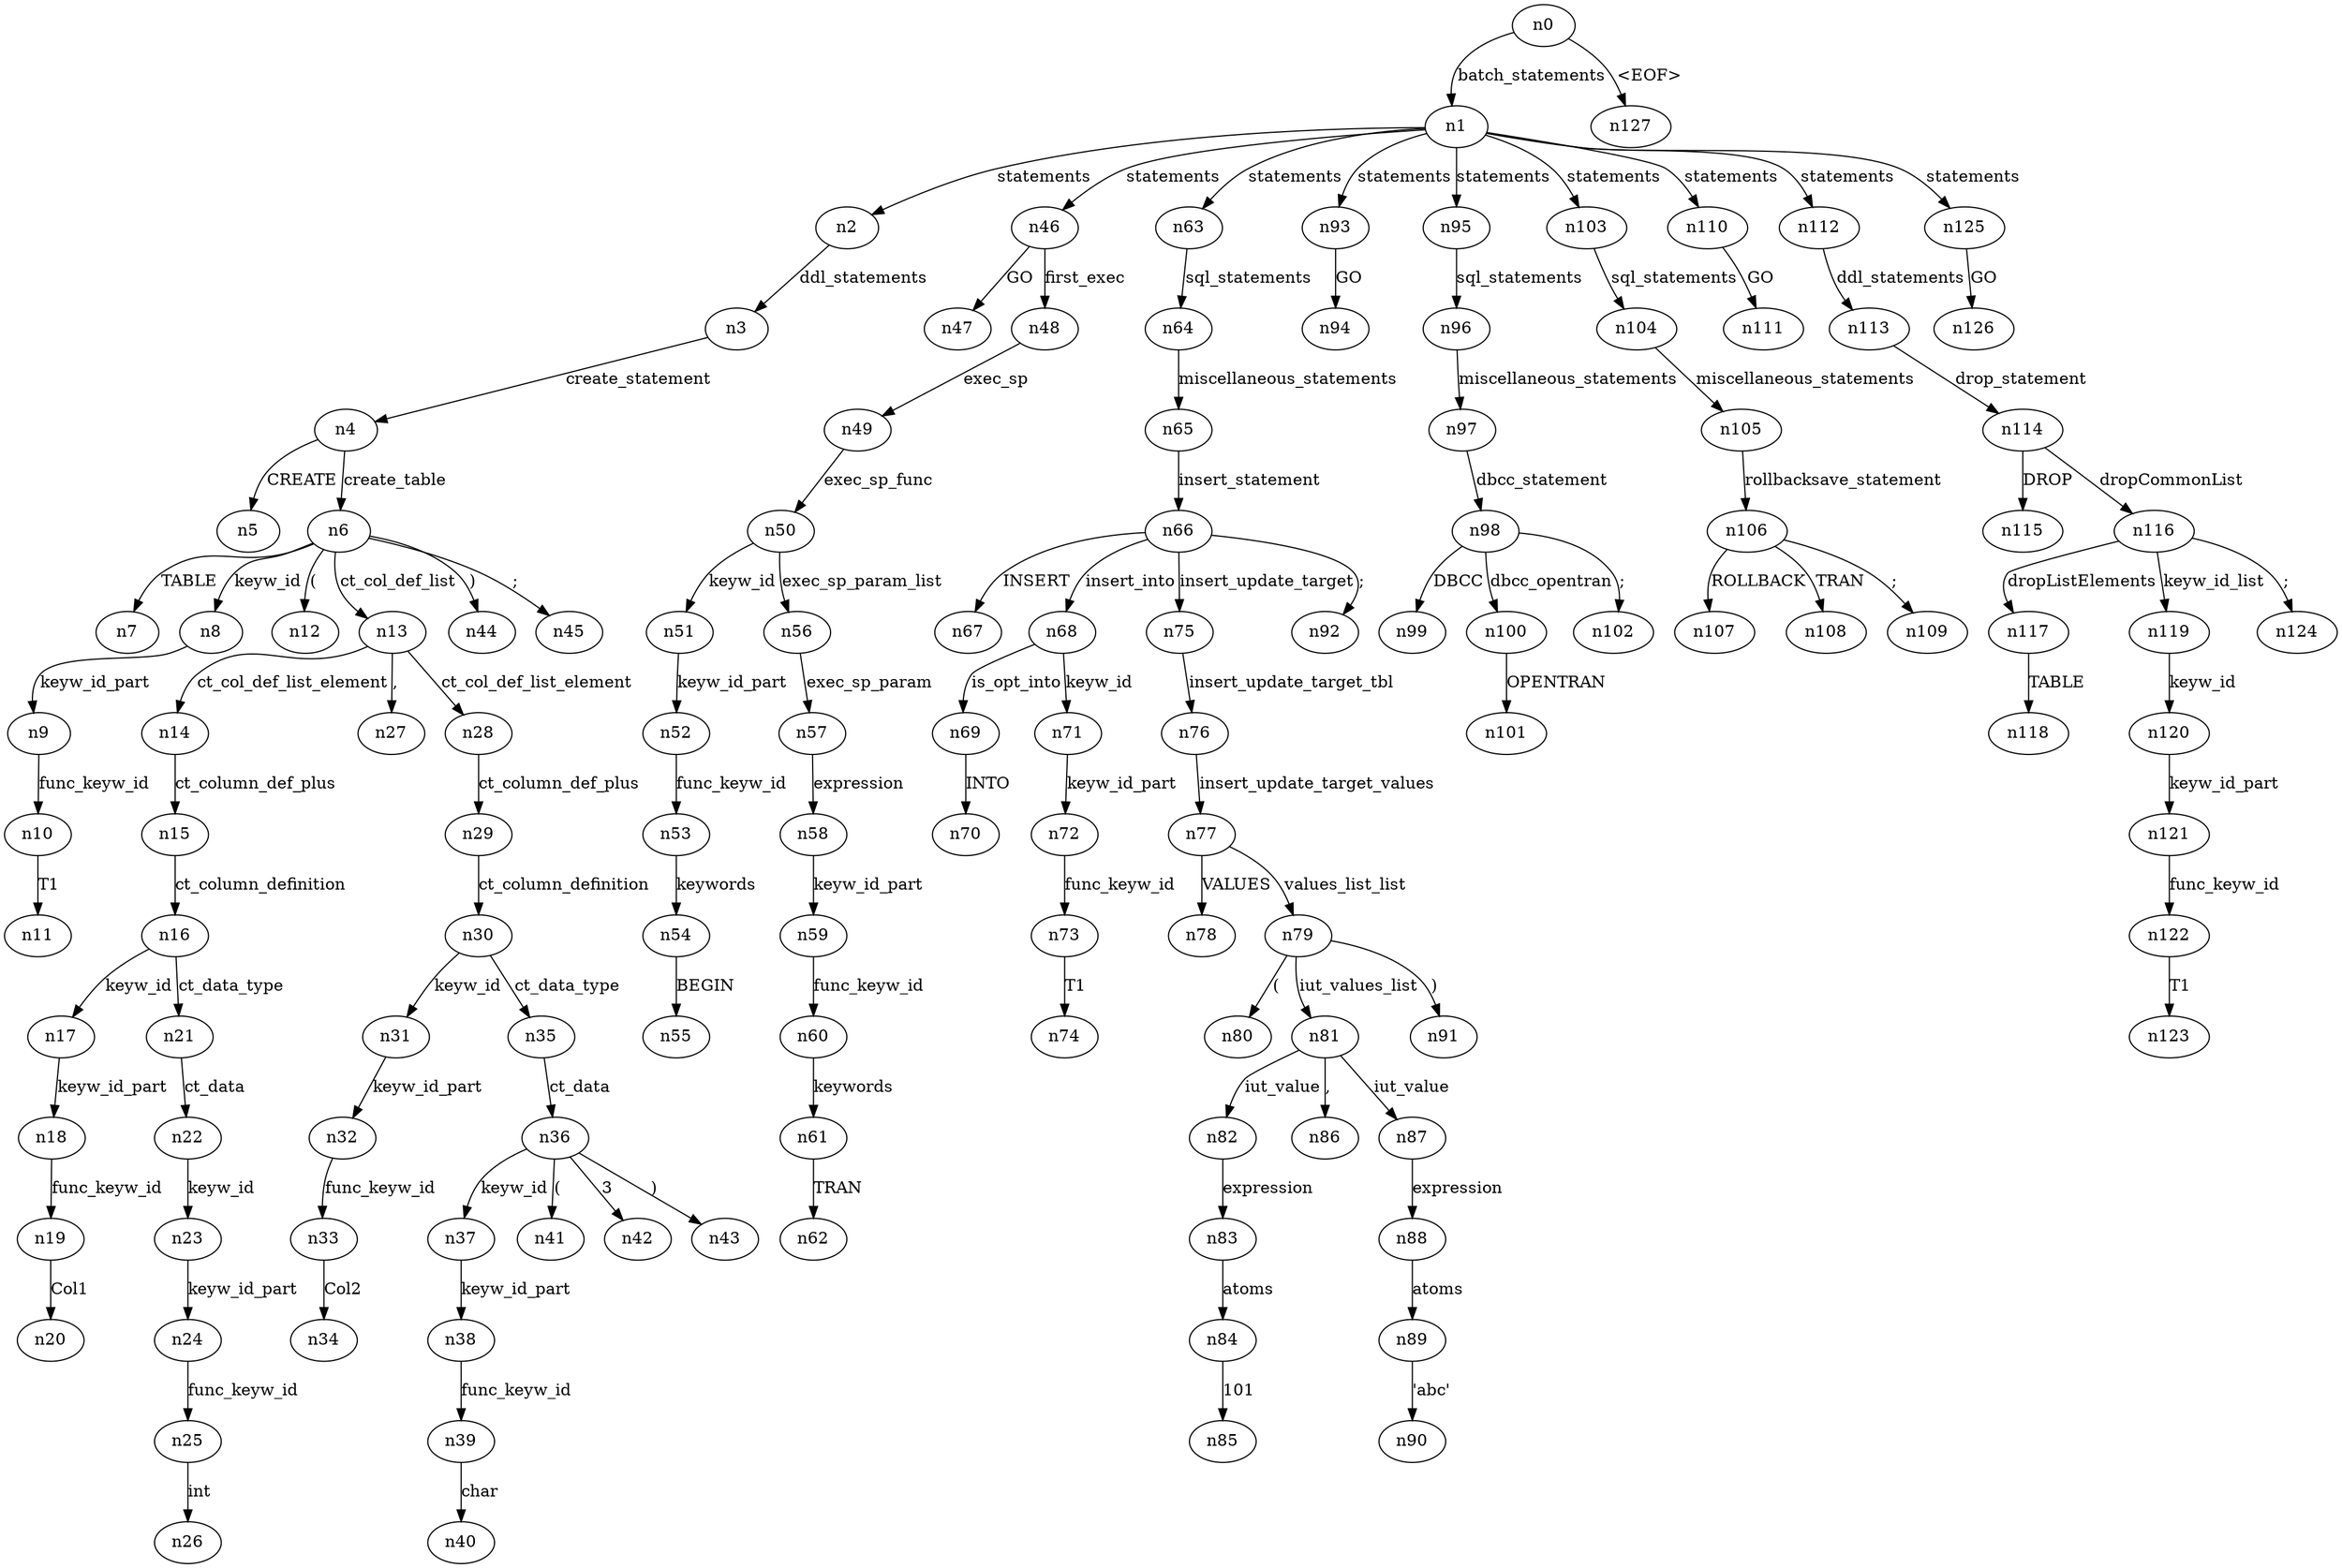 digraph ParseTree {
  n0 -> n1 [label="batch_statements"];
  n1 -> n2 [label="statements"];
  n2 -> n3 [label="ddl_statements"];
  n3 -> n4 [label="create_statement"];
  n4 -> n5 [label="CREATE"];
  n4 -> n6 [label="create_table"];
  n6 -> n7 [label="TABLE"];
  n6 -> n8 [label="keyw_id"];
  n8 -> n9 [label="keyw_id_part"];
  n9 -> n10 [label="func_keyw_id"];
  n10 -> n11 [label="T1"];
  n6 -> n12 [label="("];
  n6 -> n13 [label="ct_col_def_list"];
  n13 -> n14 [label="ct_col_def_list_element"];
  n14 -> n15 [label="ct_column_def_plus"];
  n15 -> n16 [label="ct_column_definition"];
  n16 -> n17 [label="keyw_id"];
  n17 -> n18 [label="keyw_id_part"];
  n18 -> n19 [label="func_keyw_id"];
  n19 -> n20 [label="Col1"];
  n16 -> n21 [label="ct_data_type"];
  n21 -> n22 [label="ct_data"];
  n22 -> n23 [label="keyw_id"];
  n23 -> n24 [label="keyw_id_part"];
  n24 -> n25 [label="func_keyw_id"];
  n25 -> n26 [label="int"];
  n13 -> n27 [label=","];
  n13 -> n28 [label="ct_col_def_list_element"];
  n28 -> n29 [label="ct_column_def_plus"];
  n29 -> n30 [label="ct_column_definition"];
  n30 -> n31 [label="keyw_id"];
  n31 -> n32 [label="keyw_id_part"];
  n32 -> n33 [label="func_keyw_id"];
  n33 -> n34 [label="Col2"];
  n30 -> n35 [label="ct_data_type"];
  n35 -> n36 [label="ct_data"];
  n36 -> n37 [label="keyw_id"];
  n37 -> n38 [label="keyw_id_part"];
  n38 -> n39 [label="func_keyw_id"];
  n39 -> n40 [label="char"];
  n36 -> n41 [label="("];
  n36 -> n42 [label="3"];
  n36 -> n43 [label=")"];
  n6 -> n44 [label=")"];
  n6 -> n45 [label=";"];
  n1 -> n46 [label="statements"];
  n46 -> n47 [label="GO"];
  n46 -> n48 [label="first_exec"];
  n48 -> n49 [label="exec_sp"];
  n49 -> n50 [label="exec_sp_func"];
  n50 -> n51 [label="keyw_id"];
  n51 -> n52 [label="keyw_id_part"];
  n52 -> n53 [label="func_keyw_id"];
  n53 -> n54 [label="keywords"];
  n54 -> n55 [label="BEGIN"];
  n50 -> n56 [label="exec_sp_param_list"];
  n56 -> n57 [label="exec_sp_param"];
  n57 -> n58 [label="expression"];
  n58 -> n59 [label="keyw_id_part"];
  n59 -> n60 [label="func_keyw_id"];
  n60 -> n61 [label="keywords"];
  n61 -> n62 [label="TRAN"];
  n1 -> n63 [label="statements"];
  n63 -> n64 [label="sql_statements"];
  n64 -> n65 [label="miscellaneous_statements"];
  n65 -> n66 [label="insert_statement"];
  n66 -> n67 [label="INSERT"];
  n66 -> n68 [label="insert_into"];
  n68 -> n69 [label="is_opt_into"];
  n69 -> n70 [label="INTO"];
  n68 -> n71 [label="keyw_id"];
  n71 -> n72 [label="keyw_id_part"];
  n72 -> n73 [label="func_keyw_id"];
  n73 -> n74 [label="T1"];
  n66 -> n75 [label="insert_update_target"];
  n75 -> n76 [label="insert_update_target_tbl"];
  n76 -> n77 [label="insert_update_target_values"];
  n77 -> n78 [label="VALUES"];
  n77 -> n79 [label="values_list_list"];
  n79 -> n80 [label="("];
  n79 -> n81 [label="iut_values_list"];
  n81 -> n82 [label="iut_value"];
  n82 -> n83 [label="expression"];
  n83 -> n84 [label="atoms"];
  n84 -> n85 [label="101"];
  n81 -> n86 [label=","];
  n81 -> n87 [label="iut_value"];
  n87 -> n88 [label="expression"];
  n88 -> n89 [label="atoms"];
  n89 -> n90 [label="'abc'"];
  n79 -> n91 [label=")"];
  n66 -> n92 [label=";"];
  n1 -> n93 [label="statements"];
  n93 -> n94 [label="GO"];
  n1 -> n95 [label="statements"];
  n95 -> n96 [label="sql_statements"];
  n96 -> n97 [label="miscellaneous_statements"];
  n97 -> n98 [label="dbcc_statement"];
  n98 -> n99 [label="DBCC"];
  n98 -> n100 [label="dbcc_opentran"];
  n100 -> n101 [label="OPENTRAN"];
  n98 -> n102 [label=";"];
  n1 -> n103 [label="statements"];
  n103 -> n104 [label="sql_statements"];
  n104 -> n105 [label="miscellaneous_statements"];
  n105 -> n106 [label="rollbacksave_statement"];
  n106 -> n107 [label="ROLLBACK"];
  n106 -> n108 [label="TRAN"];
  n106 -> n109 [label=";"];
  n1 -> n110 [label="statements"];
  n110 -> n111 [label="GO"];
  n1 -> n112 [label="statements"];
  n112 -> n113 [label="ddl_statements"];
  n113 -> n114 [label="drop_statement"];
  n114 -> n115 [label="DROP"];
  n114 -> n116 [label="dropCommonList"];
  n116 -> n117 [label="dropListElements"];
  n117 -> n118 [label="TABLE"];
  n116 -> n119 [label="keyw_id_list"];
  n119 -> n120 [label="keyw_id"];
  n120 -> n121 [label="keyw_id_part"];
  n121 -> n122 [label="func_keyw_id"];
  n122 -> n123 [label="T1"];
  n116 -> n124 [label=";"];
  n1 -> n125 [label="statements"];
  n125 -> n126 [label="GO"];
  n0 -> n127 [label="<EOF>"];
}